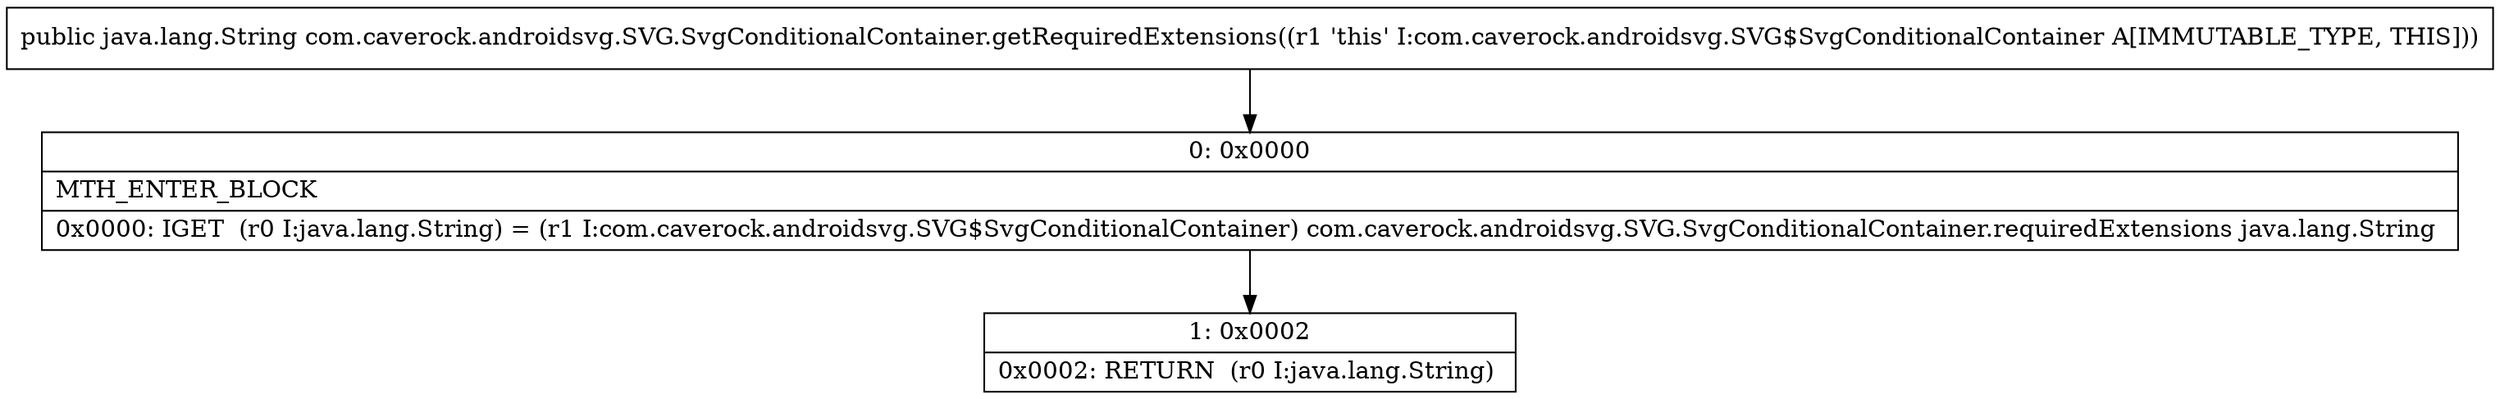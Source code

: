 digraph "CFG forcom.caverock.androidsvg.SVG.SvgConditionalContainer.getRequiredExtensions()Ljava\/lang\/String;" {
Node_0 [shape=record,label="{0\:\ 0x0000|MTH_ENTER_BLOCK\l|0x0000: IGET  (r0 I:java.lang.String) = (r1 I:com.caverock.androidsvg.SVG$SvgConditionalContainer) com.caverock.androidsvg.SVG.SvgConditionalContainer.requiredExtensions java.lang.String \l}"];
Node_1 [shape=record,label="{1\:\ 0x0002|0x0002: RETURN  (r0 I:java.lang.String) \l}"];
MethodNode[shape=record,label="{public java.lang.String com.caverock.androidsvg.SVG.SvgConditionalContainer.getRequiredExtensions((r1 'this' I:com.caverock.androidsvg.SVG$SvgConditionalContainer A[IMMUTABLE_TYPE, THIS])) }"];
MethodNode -> Node_0;
Node_0 -> Node_1;
}

